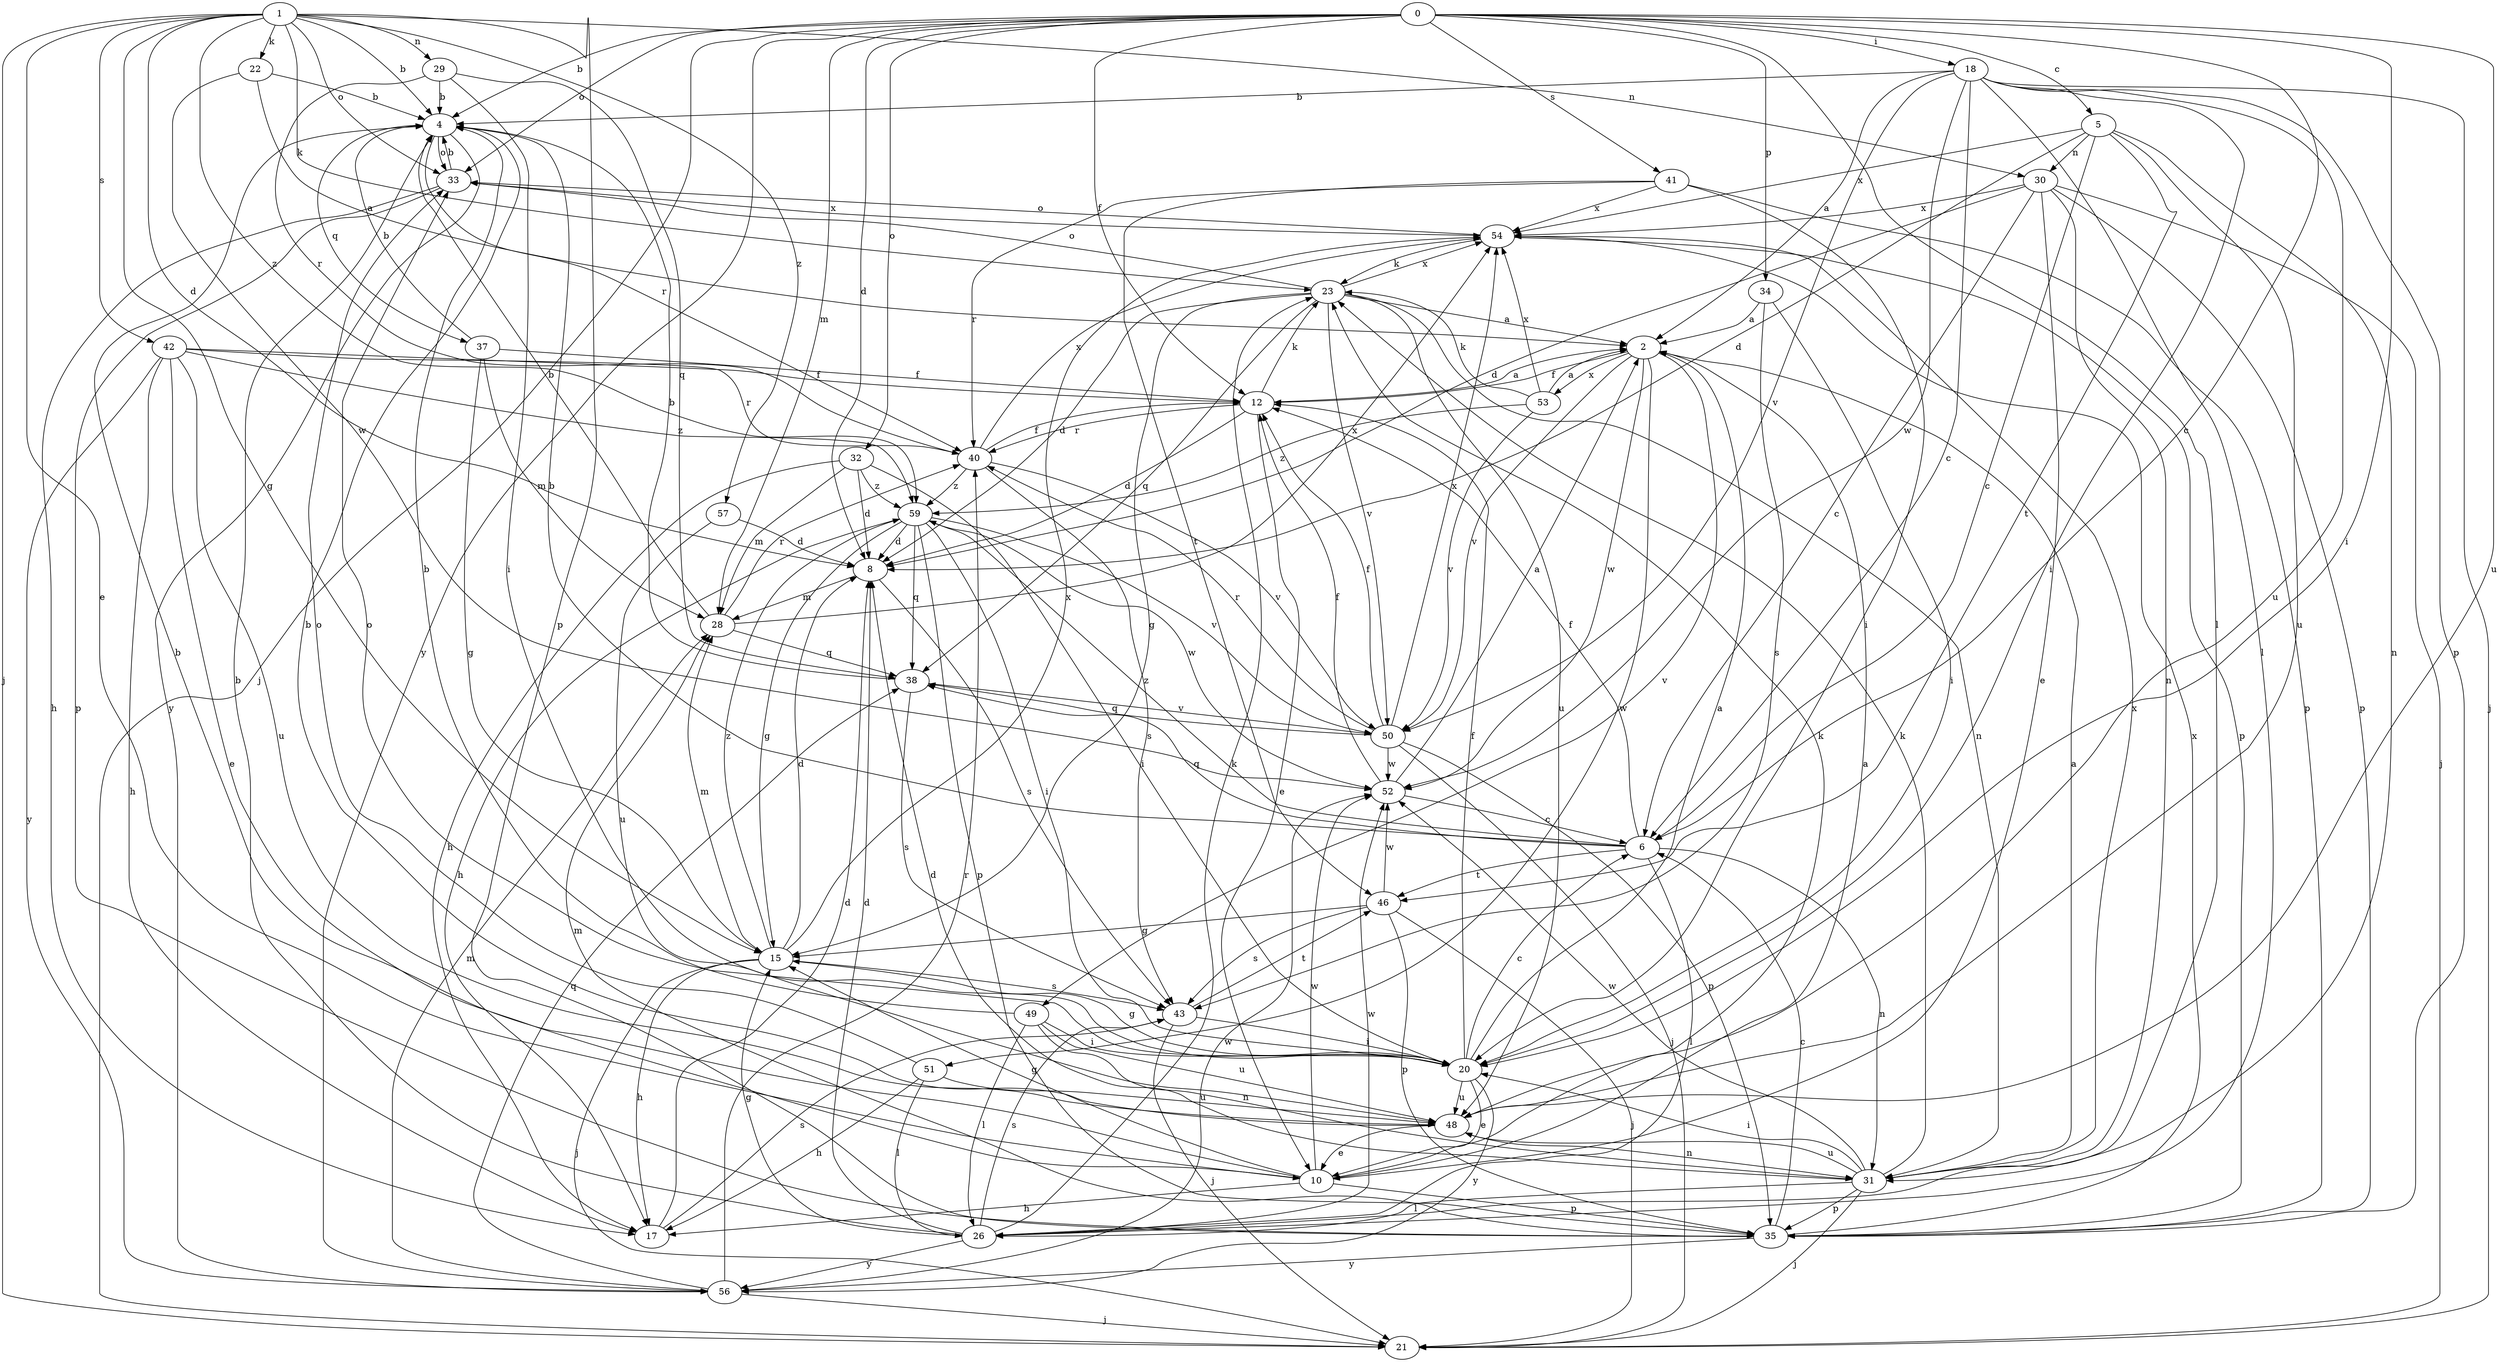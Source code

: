 strict digraph  {
0;
1;
2;
4;
5;
6;
8;
10;
12;
15;
17;
18;
20;
21;
22;
23;
26;
28;
29;
30;
31;
32;
33;
34;
35;
37;
38;
40;
41;
42;
43;
46;
48;
49;
50;
51;
52;
53;
54;
56;
57;
59;
0 -> 4  [label=b];
0 -> 5  [label=c];
0 -> 6  [label=c];
0 -> 8  [label=d];
0 -> 12  [label=f];
0 -> 18  [label=i];
0 -> 20  [label=i];
0 -> 21  [label=j];
0 -> 26  [label=l];
0 -> 28  [label=m];
0 -> 32  [label=o];
0 -> 33  [label=o];
0 -> 34  [label=p];
0 -> 41  [label=s];
0 -> 48  [label=u];
0 -> 56  [label=y];
1 -> 4  [label=b];
1 -> 8  [label=d];
1 -> 10  [label=e];
1 -> 15  [label=g];
1 -> 21  [label=j];
1 -> 22  [label=k];
1 -> 23  [label=k];
1 -> 29  [label=n];
1 -> 30  [label=n];
1 -> 33  [label=o];
1 -> 35  [label=p];
1 -> 42  [label=s];
1 -> 57  [label=z];
1 -> 59  [label=z];
2 -> 12  [label=f];
2 -> 49  [label=v];
2 -> 50  [label=v];
2 -> 51  [label=w];
2 -> 52  [label=w];
2 -> 53  [label=x];
4 -> 33  [label=o];
4 -> 37  [label=q];
4 -> 40  [label=r];
4 -> 56  [label=y];
5 -> 6  [label=c];
5 -> 8  [label=d];
5 -> 30  [label=n];
5 -> 31  [label=n];
5 -> 46  [label=t];
5 -> 48  [label=u];
5 -> 54  [label=x];
6 -> 4  [label=b];
6 -> 12  [label=f];
6 -> 26  [label=l];
6 -> 31  [label=n];
6 -> 38  [label=q];
6 -> 46  [label=t];
6 -> 59  [label=z];
8 -> 28  [label=m];
8 -> 43  [label=s];
10 -> 2  [label=a];
10 -> 4  [label=b];
10 -> 15  [label=g];
10 -> 17  [label=h];
10 -> 23  [label=k];
10 -> 35  [label=p];
10 -> 52  [label=w];
12 -> 2  [label=a];
12 -> 8  [label=d];
12 -> 10  [label=e];
12 -> 23  [label=k];
12 -> 40  [label=r];
15 -> 8  [label=d];
15 -> 17  [label=h];
15 -> 21  [label=j];
15 -> 28  [label=m];
15 -> 43  [label=s];
15 -> 54  [label=x];
15 -> 59  [label=z];
17 -> 8  [label=d];
17 -> 43  [label=s];
18 -> 2  [label=a];
18 -> 4  [label=b];
18 -> 6  [label=c];
18 -> 20  [label=i];
18 -> 21  [label=j];
18 -> 26  [label=l];
18 -> 35  [label=p];
18 -> 48  [label=u];
18 -> 50  [label=v];
18 -> 52  [label=w];
20 -> 2  [label=a];
20 -> 6  [label=c];
20 -> 10  [label=e];
20 -> 12  [label=f];
20 -> 15  [label=g];
20 -> 33  [label=o];
20 -> 48  [label=u];
20 -> 56  [label=y];
22 -> 2  [label=a];
22 -> 4  [label=b];
22 -> 52  [label=w];
23 -> 2  [label=a];
23 -> 8  [label=d];
23 -> 15  [label=g];
23 -> 31  [label=n];
23 -> 33  [label=o];
23 -> 38  [label=q];
23 -> 48  [label=u];
23 -> 50  [label=v];
23 -> 54  [label=x];
26 -> 4  [label=b];
26 -> 8  [label=d];
26 -> 15  [label=g];
26 -> 23  [label=k];
26 -> 43  [label=s];
26 -> 52  [label=w];
26 -> 56  [label=y];
28 -> 4  [label=b];
28 -> 38  [label=q];
28 -> 40  [label=r];
28 -> 54  [label=x];
29 -> 4  [label=b];
29 -> 20  [label=i];
29 -> 38  [label=q];
29 -> 40  [label=r];
30 -> 6  [label=c];
30 -> 8  [label=d];
30 -> 10  [label=e];
30 -> 21  [label=j];
30 -> 31  [label=n];
30 -> 35  [label=p];
30 -> 54  [label=x];
31 -> 2  [label=a];
31 -> 8  [label=d];
31 -> 20  [label=i];
31 -> 21  [label=j];
31 -> 23  [label=k];
31 -> 26  [label=l];
31 -> 35  [label=p];
31 -> 48  [label=u];
31 -> 52  [label=w];
31 -> 54  [label=x];
32 -> 8  [label=d];
32 -> 17  [label=h];
32 -> 20  [label=i];
32 -> 28  [label=m];
32 -> 59  [label=z];
33 -> 4  [label=b];
33 -> 17  [label=h];
33 -> 35  [label=p];
33 -> 54  [label=x];
34 -> 2  [label=a];
34 -> 20  [label=i];
34 -> 43  [label=s];
35 -> 6  [label=c];
35 -> 28  [label=m];
35 -> 54  [label=x];
35 -> 56  [label=y];
37 -> 4  [label=b];
37 -> 12  [label=f];
37 -> 15  [label=g];
37 -> 28  [label=m];
38 -> 4  [label=b];
38 -> 43  [label=s];
38 -> 50  [label=v];
40 -> 12  [label=f];
40 -> 43  [label=s];
40 -> 50  [label=v];
40 -> 54  [label=x];
40 -> 59  [label=z];
41 -> 20  [label=i];
41 -> 35  [label=p];
41 -> 40  [label=r];
41 -> 46  [label=t];
41 -> 54  [label=x];
42 -> 10  [label=e];
42 -> 12  [label=f];
42 -> 17  [label=h];
42 -> 40  [label=r];
42 -> 48  [label=u];
42 -> 56  [label=y];
42 -> 59  [label=z];
43 -> 20  [label=i];
43 -> 21  [label=j];
43 -> 46  [label=t];
46 -> 15  [label=g];
46 -> 21  [label=j];
46 -> 35  [label=p];
46 -> 43  [label=s];
46 -> 52  [label=w];
48 -> 4  [label=b];
48 -> 10  [label=e];
48 -> 31  [label=n];
49 -> 4  [label=b];
49 -> 20  [label=i];
49 -> 26  [label=l];
49 -> 31  [label=n];
49 -> 48  [label=u];
50 -> 12  [label=f];
50 -> 21  [label=j];
50 -> 35  [label=p];
50 -> 38  [label=q];
50 -> 40  [label=r];
50 -> 52  [label=w];
50 -> 54  [label=x];
51 -> 17  [label=h];
51 -> 26  [label=l];
51 -> 33  [label=o];
51 -> 48  [label=u];
52 -> 2  [label=a];
52 -> 6  [label=c];
52 -> 12  [label=f];
53 -> 2  [label=a];
53 -> 23  [label=k];
53 -> 50  [label=v];
53 -> 54  [label=x];
53 -> 59  [label=z];
54 -> 23  [label=k];
54 -> 33  [label=o];
54 -> 35  [label=p];
56 -> 21  [label=j];
56 -> 28  [label=m];
56 -> 38  [label=q];
56 -> 40  [label=r];
56 -> 52  [label=w];
57 -> 8  [label=d];
57 -> 48  [label=u];
59 -> 8  [label=d];
59 -> 15  [label=g];
59 -> 17  [label=h];
59 -> 20  [label=i];
59 -> 35  [label=p];
59 -> 38  [label=q];
59 -> 50  [label=v];
59 -> 52  [label=w];
}
